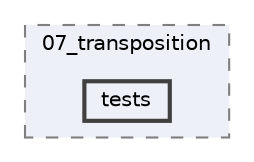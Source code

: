 digraph "/home/runner/work/machine-learning-compilers/machine-learning-compilers/src/submissions/03_neon/07_transposition/tests"
{
 // LATEX_PDF_SIZE
  bgcolor="transparent";
  edge [fontname=Helvetica,fontsize=10,labelfontname=Helvetica,labelfontsize=10];
  node [fontname=Helvetica,fontsize=10,shape=box,height=0.2,width=0.4];
  compound=true
  subgraph clusterdir_f92c61175547b9411dbb5558edf13cfd {
    graph [ bgcolor="#edf0f7", pencolor="grey50", label="07_transposition", fontname=Helvetica,fontsize=10 style="filled,dashed", URL="dir_f92c61175547b9411dbb5558edf13cfd.html",tooltip=""]
  dir_1b2f01893187af215c5d3ce15c23646e [label="tests", fillcolor="#edf0f7", color="grey25", style="filled,bold", URL="dir_1b2f01893187af215c5d3ce15c23646e.html",tooltip=""];
  }
}
